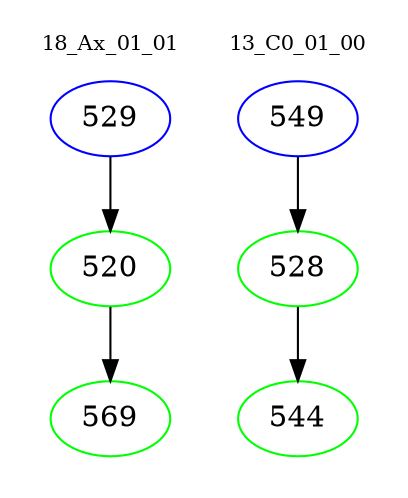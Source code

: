 digraph{
subgraph cluster_0 {
color = white
label = "18_Ax_01_01";
fontsize=10;
T0_529 [label="529", color="blue"]
T0_529 -> T0_520 [color="black"]
T0_520 [label="520", color="green"]
T0_520 -> T0_569 [color="black"]
T0_569 [label="569", color="green"]
}
subgraph cluster_1 {
color = white
label = "13_C0_01_00";
fontsize=10;
T1_549 [label="549", color="blue"]
T1_549 -> T1_528 [color="black"]
T1_528 [label="528", color="green"]
T1_528 -> T1_544 [color="black"]
T1_544 [label="544", color="green"]
}
}
